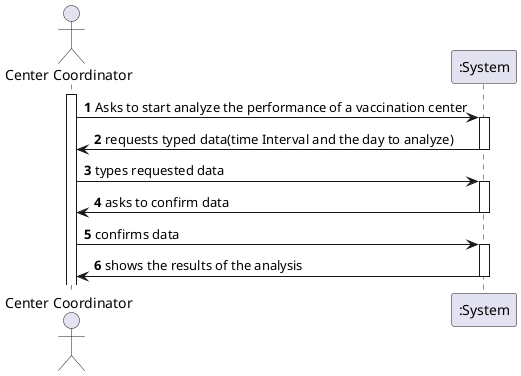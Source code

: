 @startuml
'https://plantuml.com/sequence-diagram

autonumber

actor "Center Coordinator" as CC

activate CC
CC -> ":System": Asks to start analyze the performance of a vaccination center
activate ":System"
CC <- ":System": requests typed data(time Interval and the day to analyze)
deactivate ":System"
CC -> ":System": types requested data
activate ":System"
CC <- ":System": asks to confirm data
deactivate ":System"
CC -> ":System": confirms data
activate ":System"
CC <- ":System": shows the results of the analysis
deactivate ":System"

@enduml